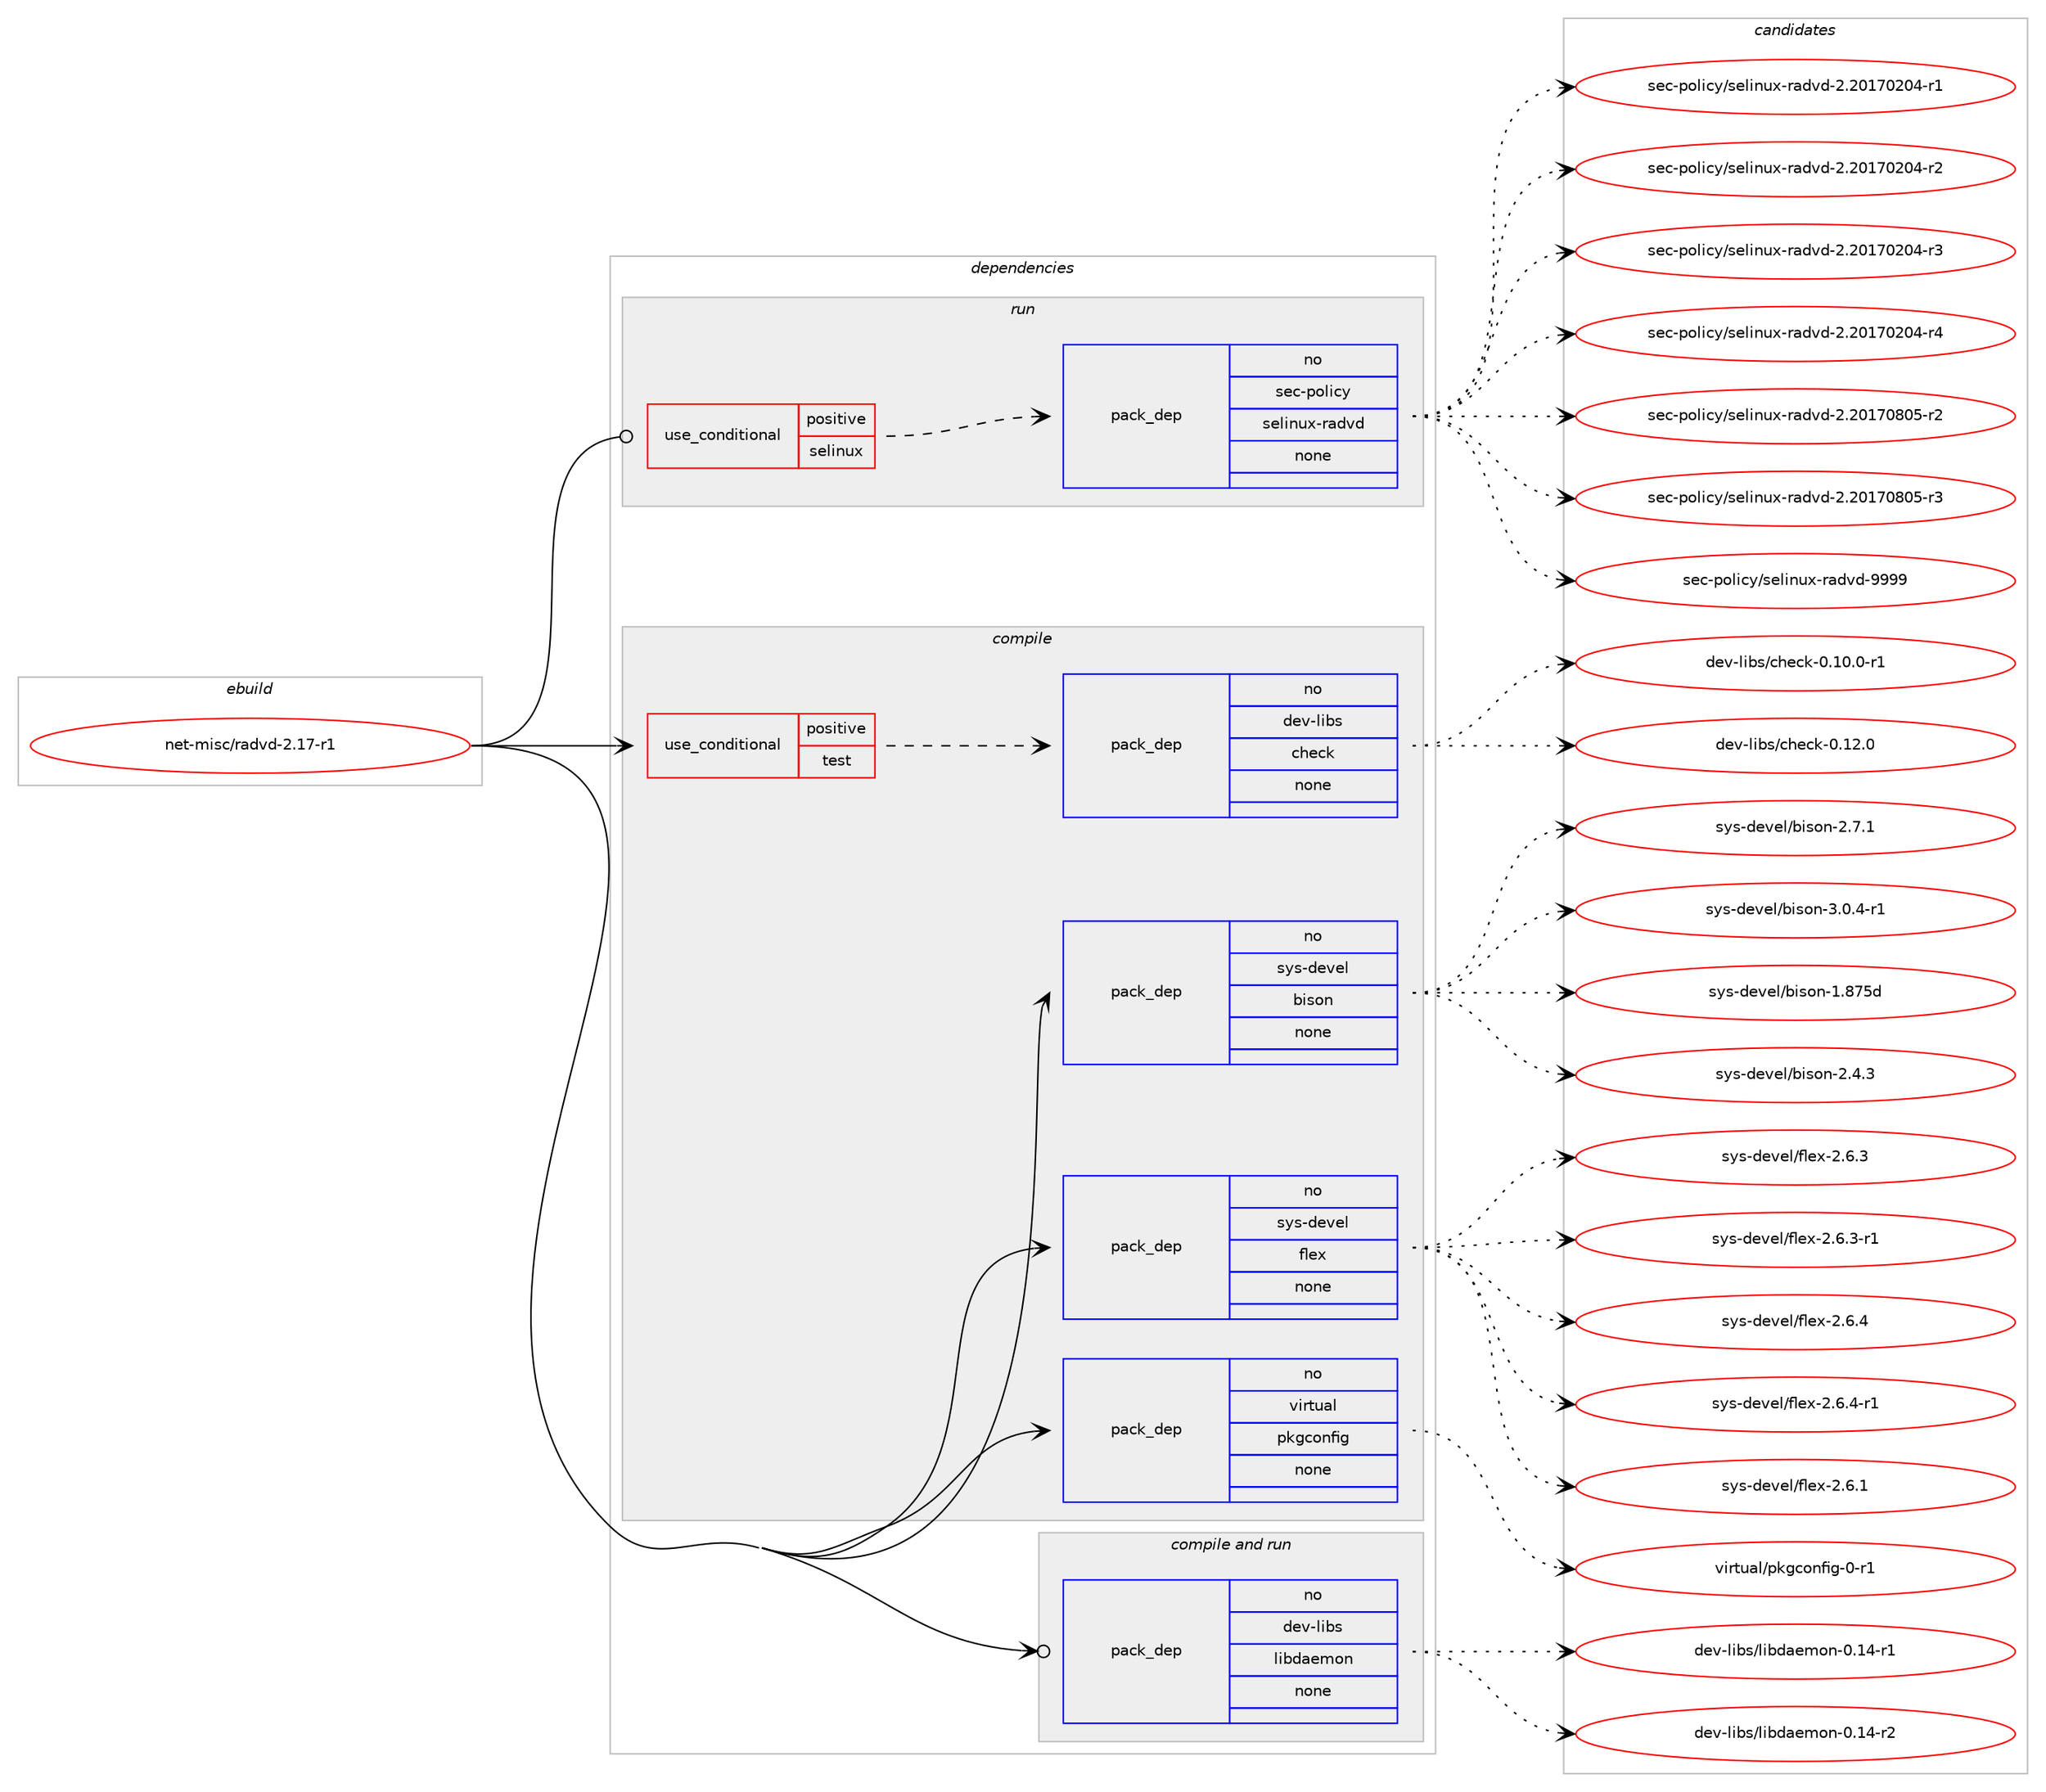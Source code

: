 digraph prolog {

# *************
# Graph options
# *************

newrank=true;
concentrate=true;
compound=true;
graph [rankdir=LR,fontname=Helvetica,fontsize=10,ranksep=1.5];#, ranksep=2.5, nodesep=0.2];
edge  [arrowhead=vee];
node  [fontname=Helvetica,fontsize=10];

# **********
# The ebuild
# **********

subgraph cluster_leftcol {
color=gray;
rank=same;
label=<<i>ebuild</i>>;
id [label="net-misc/radvd-2.17-r1", color=red, width=4, href="../net-misc/radvd-2.17-r1.svg"];
}

# ****************
# The dependencies
# ****************

subgraph cluster_midcol {
color=gray;
label=<<i>dependencies</i>>;
subgraph cluster_compile {
fillcolor="#eeeeee";
style=filled;
label=<<i>compile</i>>;
subgraph cond199 {
dependency663 [label=<<TABLE BORDER="0" CELLBORDER="1" CELLSPACING="0" CELLPADDING="4"><TR><TD ROWSPAN="3" CELLPADDING="10">use_conditional</TD></TR><TR><TD>positive</TD></TR><TR><TD>test</TD></TR></TABLE>>, shape=none, color=red];
subgraph pack454 {
dependency664 [label=<<TABLE BORDER="0" CELLBORDER="1" CELLSPACING="0" CELLPADDING="4" WIDTH="220"><TR><TD ROWSPAN="6" CELLPADDING="30">pack_dep</TD></TR><TR><TD WIDTH="110">no</TD></TR><TR><TD>dev-libs</TD></TR><TR><TD>check</TD></TR><TR><TD>none</TD></TR><TR><TD></TD></TR></TABLE>>, shape=none, color=blue];
}
dependency663:e -> dependency664:w [weight=20,style="dashed",arrowhead="vee"];
}
id:e -> dependency663:w [weight=20,style="solid",arrowhead="vee"];
subgraph pack455 {
dependency665 [label=<<TABLE BORDER="0" CELLBORDER="1" CELLSPACING="0" CELLPADDING="4" WIDTH="220"><TR><TD ROWSPAN="6" CELLPADDING="30">pack_dep</TD></TR><TR><TD WIDTH="110">no</TD></TR><TR><TD>sys-devel</TD></TR><TR><TD>bison</TD></TR><TR><TD>none</TD></TR><TR><TD></TD></TR></TABLE>>, shape=none, color=blue];
}
id:e -> dependency665:w [weight=20,style="solid",arrowhead="vee"];
subgraph pack456 {
dependency666 [label=<<TABLE BORDER="0" CELLBORDER="1" CELLSPACING="0" CELLPADDING="4" WIDTH="220"><TR><TD ROWSPAN="6" CELLPADDING="30">pack_dep</TD></TR><TR><TD WIDTH="110">no</TD></TR><TR><TD>sys-devel</TD></TR><TR><TD>flex</TD></TR><TR><TD>none</TD></TR><TR><TD></TD></TR></TABLE>>, shape=none, color=blue];
}
id:e -> dependency666:w [weight=20,style="solid",arrowhead="vee"];
subgraph pack457 {
dependency667 [label=<<TABLE BORDER="0" CELLBORDER="1" CELLSPACING="0" CELLPADDING="4" WIDTH="220"><TR><TD ROWSPAN="6" CELLPADDING="30">pack_dep</TD></TR><TR><TD WIDTH="110">no</TD></TR><TR><TD>virtual</TD></TR><TR><TD>pkgconfig</TD></TR><TR><TD>none</TD></TR><TR><TD></TD></TR></TABLE>>, shape=none, color=blue];
}
id:e -> dependency667:w [weight=20,style="solid",arrowhead="vee"];
}
subgraph cluster_compileandrun {
fillcolor="#eeeeee";
style=filled;
label=<<i>compile and run</i>>;
subgraph pack458 {
dependency668 [label=<<TABLE BORDER="0" CELLBORDER="1" CELLSPACING="0" CELLPADDING="4" WIDTH="220"><TR><TD ROWSPAN="6" CELLPADDING="30">pack_dep</TD></TR><TR><TD WIDTH="110">no</TD></TR><TR><TD>dev-libs</TD></TR><TR><TD>libdaemon</TD></TR><TR><TD>none</TD></TR><TR><TD></TD></TR></TABLE>>, shape=none, color=blue];
}
id:e -> dependency668:w [weight=20,style="solid",arrowhead="odotvee"];
}
subgraph cluster_run {
fillcolor="#eeeeee";
style=filled;
label=<<i>run</i>>;
subgraph cond200 {
dependency669 [label=<<TABLE BORDER="0" CELLBORDER="1" CELLSPACING="0" CELLPADDING="4"><TR><TD ROWSPAN="3" CELLPADDING="10">use_conditional</TD></TR><TR><TD>positive</TD></TR><TR><TD>selinux</TD></TR></TABLE>>, shape=none, color=red];
subgraph pack459 {
dependency670 [label=<<TABLE BORDER="0" CELLBORDER="1" CELLSPACING="0" CELLPADDING="4" WIDTH="220"><TR><TD ROWSPAN="6" CELLPADDING="30">pack_dep</TD></TR><TR><TD WIDTH="110">no</TD></TR><TR><TD>sec-policy</TD></TR><TR><TD>selinux-radvd</TD></TR><TR><TD>none</TD></TR><TR><TD></TD></TR></TABLE>>, shape=none, color=blue];
}
dependency669:e -> dependency670:w [weight=20,style="dashed",arrowhead="vee"];
}
id:e -> dependency669:w [weight=20,style="solid",arrowhead="odot"];
}
}

# **************
# The candidates
# **************

subgraph cluster_choices {
rank=same;
color=gray;
label=<<i>candidates</i>>;

subgraph choice454 {
color=black;
nodesep=1;
choice1001011184510810598115479910410199107454846494846484511449 [label="dev-libs/check-0.10.0-r1", color=red, width=4,href="../dev-libs/check-0.10.0-r1.svg"];
choice100101118451081059811547991041019910745484649504648 [label="dev-libs/check-0.12.0", color=red, width=4,href="../dev-libs/check-0.12.0.svg"];
dependency664:e -> choice1001011184510810598115479910410199107454846494846484511449:w [style=dotted,weight="100"];
dependency664:e -> choice100101118451081059811547991041019910745484649504648:w [style=dotted,weight="100"];
}
subgraph choice455 {
color=black;
nodesep=1;
choice115121115451001011181011084798105115111110454946565553100 [label="sys-devel/bison-1.875d", color=red, width=4,href="../sys-devel/bison-1.875d.svg"];
choice115121115451001011181011084798105115111110455046524651 [label="sys-devel/bison-2.4.3", color=red, width=4,href="../sys-devel/bison-2.4.3.svg"];
choice115121115451001011181011084798105115111110455046554649 [label="sys-devel/bison-2.7.1", color=red, width=4,href="../sys-devel/bison-2.7.1.svg"];
choice1151211154510010111810110847981051151111104551464846524511449 [label="sys-devel/bison-3.0.4-r1", color=red, width=4,href="../sys-devel/bison-3.0.4-r1.svg"];
dependency665:e -> choice115121115451001011181011084798105115111110454946565553100:w [style=dotted,weight="100"];
dependency665:e -> choice115121115451001011181011084798105115111110455046524651:w [style=dotted,weight="100"];
dependency665:e -> choice115121115451001011181011084798105115111110455046554649:w [style=dotted,weight="100"];
dependency665:e -> choice1151211154510010111810110847981051151111104551464846524511449:w [style=dotted,weight="100"];
}
subgraph choice456 {
color=black;
nodesep=1;
choice1151211154510010111810110847102108101120455046544649 [label="sys-devel/flex-2.6.1", color=red, width=4,href="../sys-devel/flex-2.6.1.svg"];
choice1151211154510010111810110847102108101120455046544651 [label="sys-devel/flex-2.6.3", color=red, width=4,href="../sys-devel/flex-2.6.3.svg"];
choice11512111545100101118101108471021081011204550465446514511449 [label="sys-devel/flex-2.6.3-r1", color=red, width=4,href="../sys-devel/flex-2.6.3-r1.svg"];
choice1151211154510010111810110847102108101120455046544652 [label="sys-devel/flex-2.6.4", color=red, width=4,href="../sys-devel/flex-2.6.4.svg"];
choice11512111545100101118101108471021081011204550465446524511449 [label="sys-devel/flex-2.6.4-r1", color=red, width=4,href="../sys-devel/flex-2.6.4-r1.svg"];
dependency666:e -> choice1151211154510010111810110847102108101120455046544649:w [style=dotted,weight="100"];
dependency666:e -> choice1151211154510010111810110847102108101120455046544651:w [style=dotted,weight="100"];
dependency666:e -> choice11512111545100101118101108471021081011204550465446514511449:w [style=dotted,weight="100"];
dependency666:e -> choice1151211154510010111810110847102108101120455046544652:w [style=dotted,weight="100"];
dependency666:e -> choice11512111545100101118101108471021081011204550465446524511449:w [style=dotted,weight="100"];
}
subgraph choice457 {
color=black;
nodesep=1;
choice11810511411611797108471121071039911111010210510345484511449 [label="virtual/pkgconfig-0-r1", color=red, width=4,href="../virtual/pkgconfig-0-r1.svg"];
dependency667:e -> choice11810511411611797108471121071039911111010210510345484511449:w [style=dotted,weight="100"];
}
subgraph choice458 {
color=black;
nodesep=1;
choice100101118451081059811547108105981009710110911111045484649524511449 [label="dev-libs/libdaemon-0.14-r1", color=red, width=4,href="../dev-libs/libdaemon-0.14-r1.svg"];
choice100101118451081059811547108105981009710110911111045484649524511450 [label="dev-libs/libdaemon-0.14-r2", color=red, width=4,href="../dev-libs/libdaemon-0.14-r2.svg"];
dependency668:e -> choice100101118451081059811547108105981009710110911111045484649524511449:w [style=dotted,weight="100"];
dependency668:e -> choice100101118451081059811547108105981009710110911111045484649524511450:w [style=dotted,weight="100"];
}
subgraph choice459 {
color=black;
nodesep=1;
choice11510199451121111081059912147115101108105110117120451149710011810045504650484955485048524511449 [label="sec-policy/selinux-radvd-2.20170204-r1", color=red, width=4,href="../sec-policy/selinux-radvd-2.20170204-r1.svg"];
choice11510199451121111081059912147115101108105110117120451149710011810045504650484955485048524511450 [label="sec-policy/selinux-radvd-2.20170204-r2", color=red, width=4,href="../sec-policy/selinux-radvd-2.20170204-r2.svg"];
choice11510199451121111081059912147115101108105110117120451149710011810045504650484955485048524511451 [label="sec-policy/selinux-radvd-2.20170204-r3", color=red, width=4,href="../sec-policy/selinux-radvd-2.20170204-r3.svg"];
choice11510199451121111081059912147115101108105110117120451149710011810045504650484955485048524511452 [label="sec-policy/selinux-radvd-2.20170204-r4", color=red, width=4,href="../sec-policy/selinux-radvd-2.20170204-r4.svg"];
choice11510199451121111081059912147115101108105110117120451149710011810045504650484955485648534511450 [label="sec-policy/selinux-radvd-2.20170805-r2", color=red, width=4,href="../sec-policy/selinux-radvd-2.20170805-r2.svg"];
choice11510199451121111081059912147115101108105110117120451149710011810045504650484955485648534511451 [label="sec-policy/selinux-radvd-2.20170805-r3", color=red, width=4,href="../sec-policy/selinux-radvd-2.20170805-r3.svg"];
choice1151019945112111108105991214711510110810511011712045114971001181004557575757 [label="sec-policy/selinux-radvd-9999", color=red, width=4,href="../sec-policy/selinux-radvd-9999.svg"];
dependency670:e -> choice11510199451121111081059912147115101108105110117120451149710011810045504650484955485048524511449:w [style=dotted,weight="100"];
dependency670:e -> choice11510199451121111081059912147115101108105110117120451149710011810045504650484955485048524511450:w [style=dotted,weight="100"];
dependency670:e -> choice11510199451121111081059912147115101108105110117120451149710011810045504650484955485048524511451:w [style=dotted,weight="100"];
dependency670:e -> choice11510199451121111081059912147115101108105110117120451149710011810045504650484955485048524511452:w [style=dotted,weight="100"];
dependency670:e -> choice11510199451121111081059912147115101108105110117120451149710011810045504650484955485648534511450:w [style=dotted,weight="100"];
dependency670:e -> choice11510199451121111081059912147115101108105110117120451149710011810045504650484955485648534511451:w [style=dotted,weight="100"];
dependency670:e -> choice1151019945112111108105991214711510110810511011712045114971001181004557575757:w [style=dotted,weight="100"];
}
}

}

